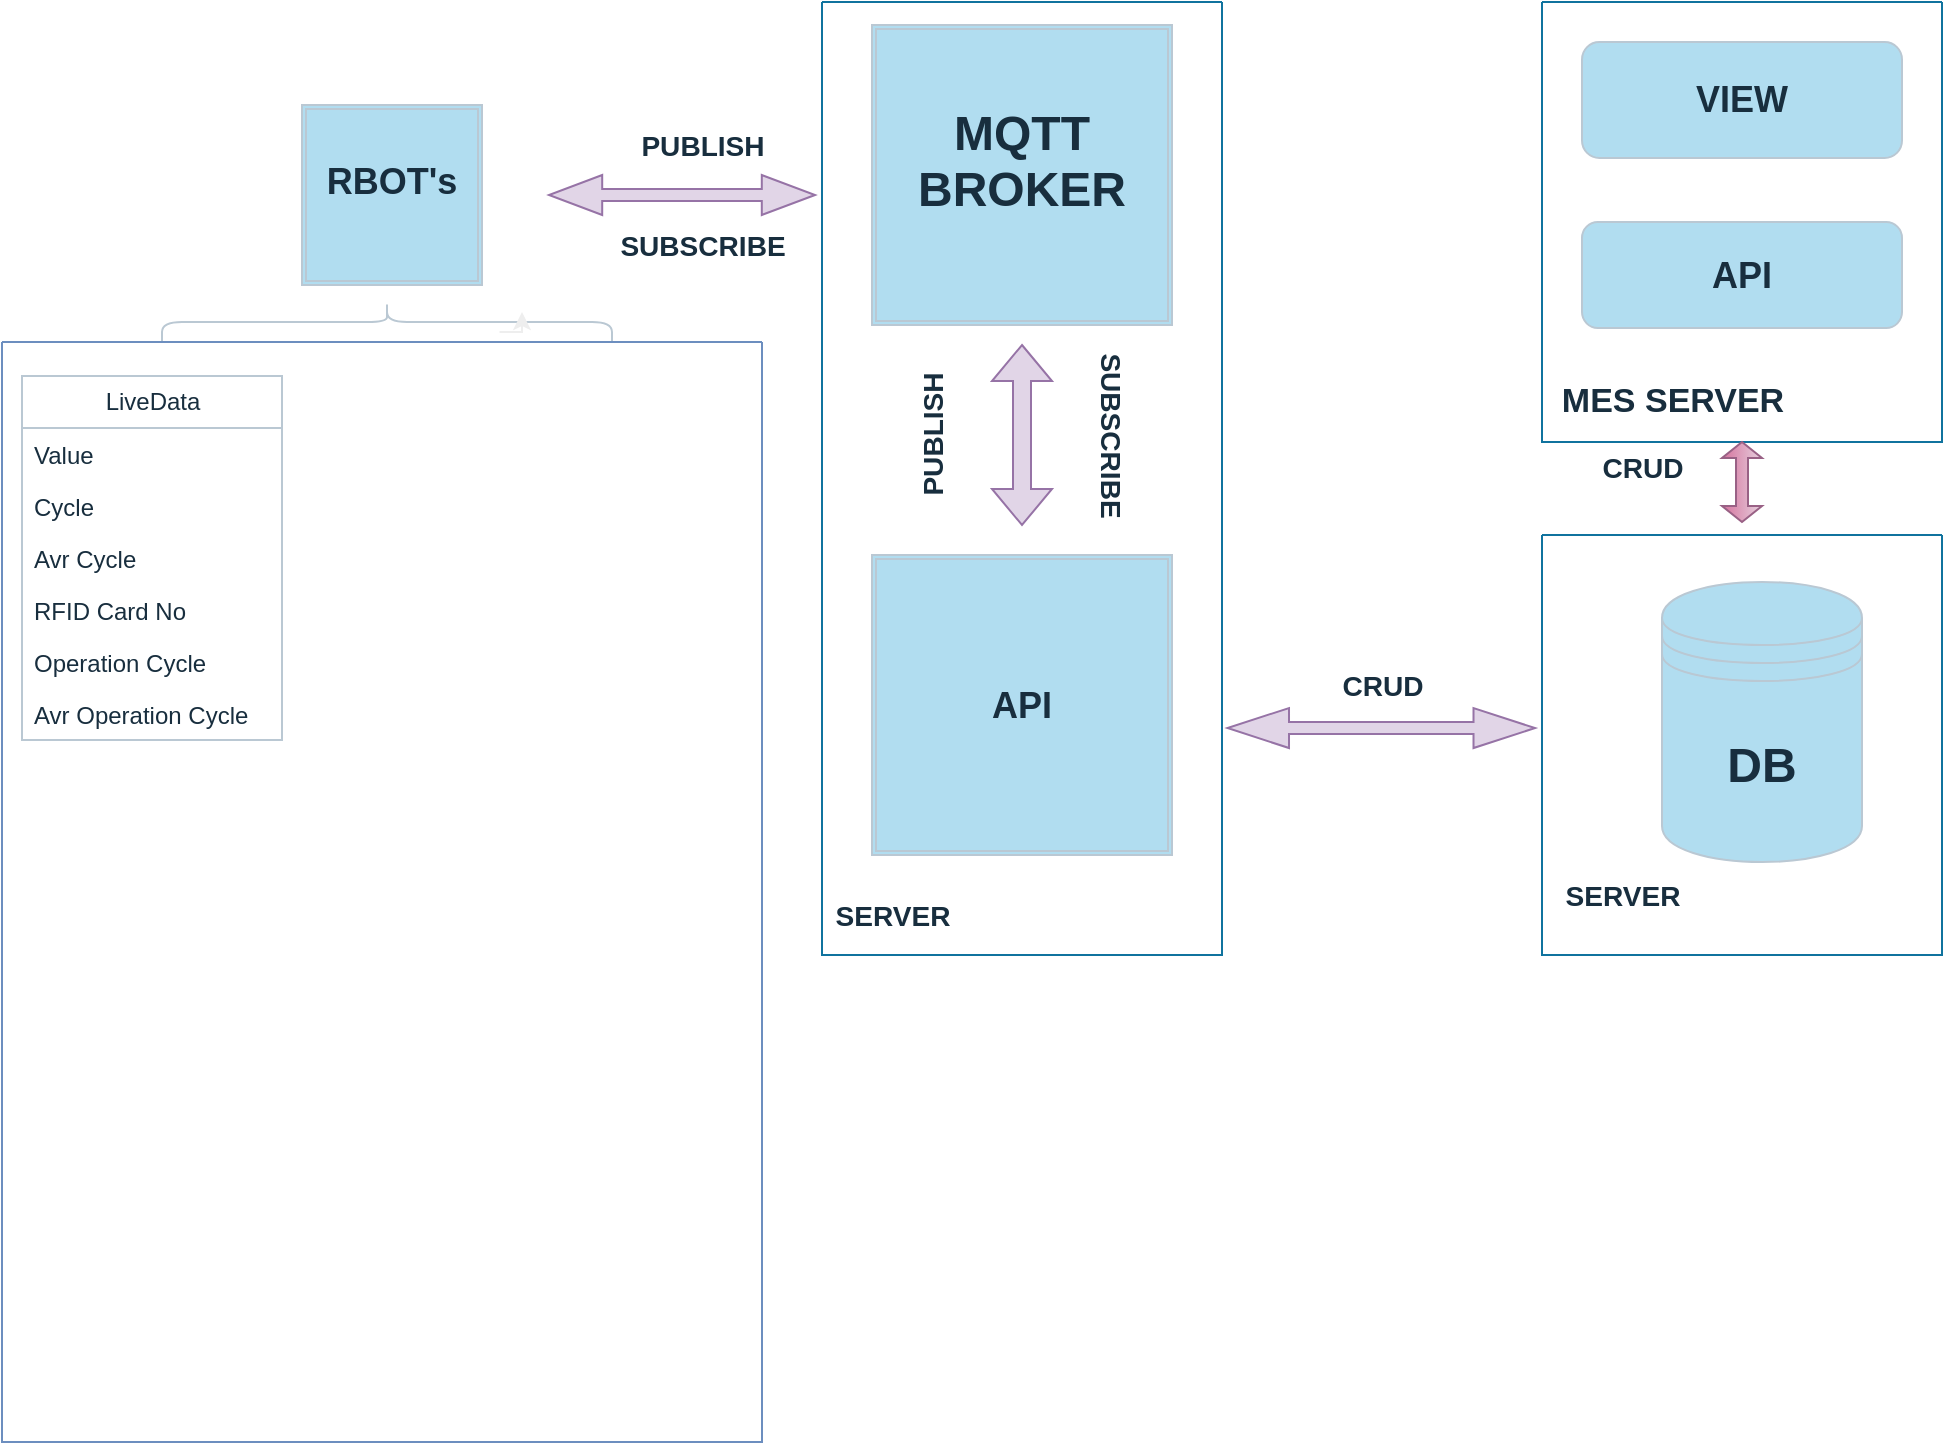 <mxfile version="24.2.1" type="github">
  <diagram name="Page-1" id="5f0bae14-7c28-e335-631c-24af17079c00">
    <mxGraphModel dx="1150" dy="618" grid="1" gridSize="10" guides="1" tooltips="1" connect="1" arrows="1" fold="1" page="1" pageScale="1" pageWidth="1100" pageHeight="850" background="none" math="0" shadow="0">
      <root>
        <mxCell id="0" />
        <mxCell id="1" parent="0" />
        <mxCell id="vdj9q_atu6wUsFnDW9EK-2" value="&lt;h2&gt;RBOT&#39;s&lt;/h2&gt;&lt;div&gt;&lt;br&gt;&lt;/div&gt;" style="shape=ext;double=1;whiteSpace=wrap;html=1;aspect=fixed;labelBackgroundColor=none;fillColor=#B1DDF0;strokeColor=#BAC8D3;fontColor=#182E3E;" vertex="1" parent="1">
          <mxGeometry x="160" y="71.5" width="90" height="90" as="geometry" />
        </mxCell>
        <mxCell id="vdj9q_atu6wUsFnDW9EK-30" value="" style="shape=doubleArrow;direction=south;whiteSpace=wrap;html=1;rotation=90;fillColor=#e1d5e7;strokeColor=#9673a6;" vertex="1" parent="1">
          <mxGeometry x="689.63" y="306.13" width="20" height="153.75" as="geometry" />
        </mxCell>
        <mxCell id="vdj9q_atu6wUsFnDW9EK-38" value="" style="shape=doubleArrow;direction=south;whiteSpace=wrap;html=1;rotation=90;fillColor=#e1d5e7;strokeColor=#9673a6;" vertex="1" parent="1">
          <mxGeometry x="340" y="50" width="20" height="133" as="geometry" />
        </mxCell>
        <mxCell id="vdj9q_atu6wUsFnDW9EK-41" value="&lt;h3&gt;PUBLISH&lt;/h3&gt;" style="text;html=1;align=center;verticalAlign=middle;resizable=0;points=[];autosize=1;strokeColor=none;fillColor=none;fontColor=#182E3E;" vertex="1" parent="1">
          <mxGeometry x="315" y="61.5" width="90" height="60" as="geometry" />
        </mxCell>
        <mxCell id="vdj9q_atu6wUsFnDW9EK-43" value="&lt;h3&gt;SUBSCRIBE&lt;/h3&gt;" style="text;html=1;align=center;verticalAlign=middle;resizable=0;points=[];autosize=1;strokeColor=none;fillColor=none;fontColor=#182E3E;" vertex="1" parent="1">
          <mxGeometry x="305" y="111.5" width="110" height="60" as="geometry" />
        </mxCell>
        <mxCell id="vdj9q_atu6wUsFnDW9EK-46" value="&lt;h3&gt;CRUD&lt;br&gt;&lt;/h3&gt;" style="text;html=1;align=center;verticalAlign=middle;resizable=0;points=[];autosize=1;strokeColor=none;fillColor=none;fontColor=#182E3E;" vertex="1" parent="1">
          <mxGeometry x="670" y="331.5" width="60" height="60" as="geometry" />
        </mxCell>
        <mxCell id="vdj9q_atu6wUsFnDW9EK-49" value="" style="swimlane;startSize=0;strokeColor=#10739e;fillColor=#b1ddf0;" vertex="1" parent="1">
          <mxGeometry x="420" y="20" width="200" height="476.5" as="geometry" />
        </mxCell>
        <mxCell id="vdj9q_atu6wUsFnDW9EK-50" value="&lt;h3&gt;SERVER&lt;/h3&gt;" style="text;html=1;align=center;verticalAlign=middle;resizable=0;points=[];autosize=1;strokeColor=none;fillColor=none;fontColor=#182E3E;" vertex="1" parent="vdj9q_atu6wUsFnDW9EK-49">
          <mxGeometry x="-5" y="426.5" width="80" height="60" as="geometry" />
        </mxCell>
        <mxCell id="vdj9q_atu6wUsFnDW9EK-4" value="&lt;h2&gt;API&lt;/h2&gt;" style="shape=ext;double=1;whiteSpace=wrap;html=1;aspect=fixed;strokeColor=#BAC8D3;fontColor=#182E3E;fillColor=#B1DDF0;labelBackgroundColor=none;" vertex="1" parent="vdj9q_atu6wUsFnDW9EK-49">
          <mxGeometry x="25" y="276.5" width="150" height="150" as="geometry" />
        </mxCell>
        <mxCell id="vdj9q_atu6wUsFnDW9EK-45" value="&lt;h3&gt;SUBSCRIBE&lt;/h3&gt;" style="text;html=1;align=center;verticalAlign=middle;resizable=0;points=[];autosize=1;strokeColor=none;fillColor=none;fontColor=#182E3E;rotation=90;" vertex="1" parent="vdj9q_atu6wUsFnDW9EK-49">
          <mxGeometry x="90" y="186.5" width="110" height="60" as="geometry" />
        </mxCell>
        <mxCell id="vdj9q_atu6wUsFnDW9EK-29" value="" style="shape=doubleArrow;direction=south;whiteSpace=wrap;html=1;strokeColor=#9673a6;fillColor=#e1d5e7;" vertex="1" parent="vdj9q_atu6wUsFnDW9EK-49">
          <mxGeometry x="85" y="171.5" width="30" height="90" as="geometry" />
        </mxCell>
        <mxCell id="vdj9q_atu6wUsFnDW9EK-44" value="&lt;h3&gt;PUBLISH&lt;/h3&gt;" style="text;html=1;align=center;verticalAlign=middle;resizable=0;points=[];autosize=1;strokeColor=none;fillColor=none;fontColor=#182E3E;rotation=-90;" vertex="1" parent="vdj9q_atu6wUsFnDW9EK-49">
          <mxGeometry x="10" y="186.5" width="90" height="60" as="geometry" />
        </mxCell>
        <mxCell id="vdj9q_atu6wUsFnDW9EK-3" value="&lt;h1&gt;MQTT BROKER&lt;/h1&gt;&lt;div&gt;&lt;br&gt;&lt;/div&gt;" style="shape=ext;double=1;whiteSpace=wrap;html=1;aspect=fixed;labelBackgroundColor=none;fillColor=#B1DDF0;strokeColor=#BAC8D3;fontColor=#182E3E;" vertex="1" parent="vdj9q_atu6wUsFnDW9EK-49">
          <mxGeometry x="25" y="11.5" width="150" height="150" as="geometry" />
        </mxCell>
        <mxCell id="vdj9q_atu6wUsFnDW9EK-51" value="" style="swimlane;startSize=0;strokeColor=#10739e;fillColor=#b1ddf0;" vertex="1" parent="1">
          <mxGeometry x="780" y="286.5" width="200" height="210" as="geometry" />
        </mxCell>
        <mxCell id="vdj9q_atu6wUsFnDW9EK-10" value="&lt;h1&gt;DB&lt;/h1&gt;" style="shape=datastore;whiteSpace=wrap;html=1;strokeColor=#BAC8D3;fontColor=#182E3E;fillColor=#B1DDF0;labelBackgroundColor=none;" vertex="1" parent="vdj9q_atu6wUsFnDW9EK-51">
          <mxGeometry x="60" y="23.5" width="100" height="140" as="geometry" />
        </mxCell>
        <mxCell id="vdj9q_atu6wUsFnDW9EK-52" value="&lt;h3&gt;SERVER&lt;/h3&gt;" style="text;html=1;align=center;verticalAlign=middle;resizable=0;points=[];autosize=1;strokeColor=none;fillColor=none;fontColor=#182E3E;" vertex="1" parent="vdj9q_atu6wUsFnDW9EK-51">
          <mxGeometry y="150" width="80" height="60" as="geometry" />
        </mxCell>
        <mxCell id="vdj9q_atu6wUsFnDW9EK-60" value="" style="swimlane;startSize=0;strokeColor=#10739e;fillColor=#b1ddf0;" vertex="1" parent="1">
          <mxGeometry x="780" y="20" width="200" height="220" as="geometry" />
        </mxCell>
        <mxCell id="vdj9q_atu6wUsFnDW9EK-66" value="&lt;h2&gt;VIEW&lt;/h2&gt;" style="rounded=1;whiteSpace=wrap;html=1;strokeColor=#BAC8D3;fontColor=#182E3E;fillColor=#B1DDF0;" vertex="1" parent="vdj9q_atu6wUsFnDW9EK-60">
          <mxGeometry x="20" y="20" width="160" height="58" as="geometry" />
        </mxCell>
        <mxCell id="vdj9q_atu6wUsFnDW9EK-67" value="&lt;h2&gt;API&lt;/h2&gt;" style="rounded=1;whiteSpace=wrap;html=1;strokeColor=#BAC8D3;fontColor=#182E3E;fillColor=#B1DDF0;" vertex="1" parent="vdj9q_atu6wUsFnDW9EK-60">
          <mxGeometry x="20" y="110" width="160" height="53" as="geometry" />
        </mxCell>
        <mxCell id="vdj9q_atu6wUsFnDW9EK-68" value="&lt;h2 style=&quot;font-size: 17px;&quot;&gt;MES SERVER&lt;/h2&gt;" style="text;html=1;align=center;verticalAlign=middle;resizable=0;points=[];autosize=1;strokeColor=none;fillColor=none;fontColor=#182E3E;" vertex="1" parent="vdj9q_atu6wUsFnDW9EK-60">
          <mxGeometry y="170" width="130" height="60" as="geometry" />
        </mxCell>
        <mxCell id="vdj9q_atu6wUsFnDW9EK-62" value="&lt;h3&gt;CRUD&lt;br&gt;&lt;/h3&gt;" style="text;html=1;align=center;verticalAlign=middle;resizable=0;points=[];autosize=1;strokeColor=none;fillColor=none;fontColor=#182E3E;" vertex="1" parent="1">
          <mxGeometry x="800" y="223.25" width="60" height="60" as="geometry" />
        </mxCell>
        <mxCell id="vdj9q_atu6wUsFnDW9EK-64" value="" style="shape=doubleArrow;direction=south;whiteSpace=wrap;html=1;strokeColor=#996185;fillColor=#e6d0de;gradientColor=#d5739d;" vertex="1" parent="1">
          <mxGeometry x="870" y="240" width="20" height="40" as="geometry" />
        </mxCell>
        <mxCell id="vdj9q_atu6wUsFnDW9EK-73" value="" style="shape=curlyBracket;whiteSpace=wrap;html=1;rounded=1;labelPosition=left;verticalLabelPosition=middle;align=right;verticalAlign=middle;strokeColor=#BAC8D3;fontColor=#182E3E;fillColor=#B1DDF0;rotation=90;" vertex="1" parent="1">
          <mxGeometry x="192.5" y="67.5" width="20" height="225" as="geometry" />
        </mxCell>
        <mxCell id="vdj9q_atu6wUsFnDW9EK-74" style="edgeStyle=orthogonalEdgeStyle;rounded=0;orthogonalLoop=1;jettySize=auto;html=1;exitX=0.75;exitY=0.25;exitDx=0;exitDy=0;exitPerimeter=0;entryX=0.25;entryY=0.2;entryDx=0;entryDy=0;entryPerimeter=0;strokeColor=#EEEEEE;fontColor=#FFFFFF;" edge="1" parent="1" source="vdj9q_atu6wUsFnDW9EK-73" target="vdj9q_atu6wUsFnDW9EK-73">
          <mxGeometry relative="1" as="geometry" />
        </mxCell>
        <mxCell id="vdj9q_atu6wUsFnDW9EK-75" value="" style="swimlane;startSize=0;strokeColor=#6c8ebf;fillColor=#dae8fc;gradientColor=#7ea6e0;" vertex="1" parent="1">
          <mxGeometry x="10" y="190" width="380" height="550" as="geometry" />
        </mxCell>
        <mxCell id="vdj9q_atu6wUsFnDW9EK-78" value="LiveData" style="swimlane;fontStyle=0;childLayout=stackLayout;horizontal=1;startSize=26;fillColor=none;horizontalStack=0;resizeParent=1;resizeParentMax=0;resizeLast=0;collapsible=1;marginBottom=0;html=1;strokeColor=#BAC8D3;fontColor=#182E3E;" vertex="1" parent="vdj9q_atu6wUsFnDW9EK-75">
          <mxGeometry x="10" y="17" width="130" height="182" as="geometry" />
        </mxCell>
        <mxCell id="vdj9q_atu6wUsFnDW9EK-79" value="Value" style="text;strokeColor=none;fillColor=none;align=left;verticalAlign=top;spacingLeft=4;spacingRight=4;overflow=hidden;rotatable=0;points=[[0,0.5],[1,0.5]];portConstraint=eastwest;whiteSpace=wrap;html=1;fontColor=#182E3E;" vertex="1" parent="vdj9q_atu6wUsFnDW9EK-78">
          <mxGeometry y="26" width="130" height="26" as="geometry" />
        </mxCell>
        <mxCell id="vdj9q_atu6wUsFnDW9EK-80" value="Cycle" style="text;strokeColor=none;fillColor=none;align=left;verticalAlign=top;spacingLeft=4;spacingRight=4;overflow=hidden;rotatable=0;points=[[0,0.5],[1,0.5]];portConstraint=eastwest;whiteSpace=wrap;html=1;fontColor=#182E3E;" vertex="1" parent="vdj9q_atu6wUsFnDW9EK-78">
          <mxGeometry y="52" width="130" height="26" as="geometry" />
        </mxCell>
        <mxCell id="vdj9q_atu6wUsFnDW9EK-81" value="Avr Cycle" style="text;strokeColor=none;fillColor=none;align=left;verticalAlign=top;spacingLeft=4;spacingRight=4;overflow=hidden;rotatable=0;points=[[0,0.5],[1,0.5]];portConstraint=eastwest;whiteSpace=wrap;html=1;fontColor=#182E3E;" vertex="1" parent="vdj9q_atu6wUsFnDW9EK-78">
          <mxGeometry y="78" width="130" height="26" as="geometry" />
        </mxCell>
        <mxCell id="vdj9q_atu6wUsFnDW9EK-82" value="RFID Card No" style="text;strokeColor=none;fillColor=none;align=left;verticalAlign=top;spacingLeft=4;spacingRight=4;overflow=hidden;rotatable=0;points=[[0,0.5],[1,0.5]];portConstraint=eastwest;whiteSpace=wrap;html=1;fontColor=#182E3E;" vertex="1" parent="vdj9q_atu6wUsFnDW9EK-78">
          <mxGeometry y="104" width="130" height="26" as="geometry" />
        </mxCell>
        <mxCell id="vdj9q_atu6wUsFnDW9EK-88" value="Operation Cycle" style="text;strokeColor=none;fillColor=none;align=left;verticalAlign=top;spacingLeft=4;spacingRight=4;overflow=hidden;rotatable=0;points=[[0,0.5],[1,0.5]];portConstraint=eastwest;whiteSpace=wrap;html=1;fontColor=#182E3E;" vertex="1" parent="vdj9q_atu6wUsFnDW9EK-78">
          <mxGeometry y="130" width="130" height="26" as="geometry" />
        </mxCell>
        <mxCell id="vdj9q_atu6wUsFnDW9EK-96" value="Avr Operation Cycle" style="text;strokeColor=none;fillColor=none;align=left;verticalAlign=top;spacingLeft=4;spacingRight=4;overflow=hidden;rotatable=0;points=[[0,0.5],[1,0.5]];portConstraint=eastwest;whiteSpace=wrap;html=1;fontColor=#182E3E;" vertex="1" parent="vdj9q_atu6wUsFnDW9EK-78">
          <mxGeometry y="156" width="130" height="26" as="geometry" />
        </mxCell>
      </root>
    </mxGraphModel>
  </diagram>
</mxfile>
